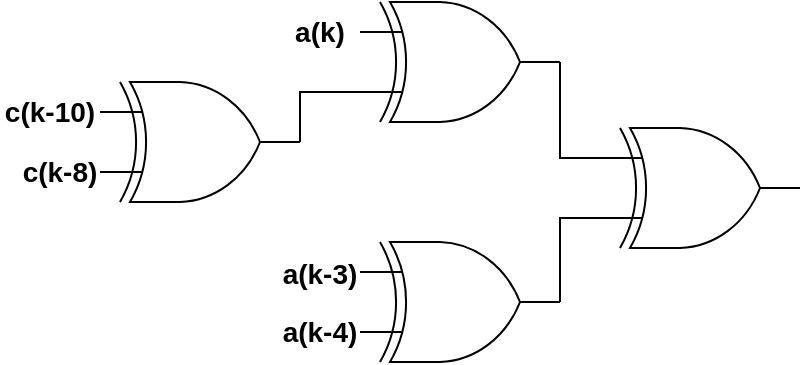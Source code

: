 <mxfile version="16.0.2" type="device"><diagram name="Page-1" id="7e0a89b8-554c-2b80-1dc8-d5c74ca68de4"><mxGraphModel dx="635" dy="403" grid="1" gridSize="10" guides="1" tooltips="1" connect="1" arrows="1" fold="1" page="1" pageScale="1" pageWidth="1100" pageHeight="850" background="#ffffff" math="0" shadow="0"><root><mxCell id="0"/><mxCell id="1" parent="0"/><mxCell id="Tdaj0tnV9FHcMYX5cwT2-1" value="" style="verticalLabelPosition=bottom;shadow=0;dashed=0;align=center;html=1;verticalAlign=top;shape=mxgraph.electrical.logic_gates.logic_gate;operation=xor;" parent="1" vertex="1"><mxGeometry x="370" y="260" width="100" height="60" as="geometry"/></mxCell><mxCell id="Tdaj0tnV9FHcMYX5cwT2-2" value="" style="verticalLabelPosition=bottom;shadow=0;dashed=0;align=center;html=1;verticalAlign=top;shape=mxgraph.electrical.logic_gates.logic_gate;operation=xor;" parent="1" vertex="1"><mxGeometry x="240" y="180" width="100" height="60" as="geometry"/></mxCell><mxCell id="Tdaj0tnV9FHcMYX5cwT2-3" value="" style="verticalLabelPosition=bottom;shadow=0;dashed=0;align=center;html=1;verticalAlign=top;shape=mxgraph.electrical.logic_gates.logic_gate;operation=xor;" parent="1" vertex="1"><mxGeometry x="370" y="140" width="100" height="60" as="geometry"/></mxCell><mxCell id="Tdaj0tnV9FHcMYX5cwT2-4" value="" style="verticalLabelPosition=bottom;shadow=0;dashed=0;align=center;html=1;verticalAlign=top;shape=mxgraph.electrical.logic_gates.logic_gate;operation=xor;" parent="1" vertex="1"><mxGeometry x="490" y="203" width="100" height="60" as="geometry"/></mxCell><mxCell id="Tdaj0tnV9FHcMYX5cwT2-7" value="" style="endArrow=none;html=1;strokeColor=#000000;fillColor=#000000;entryX=1;entryY=0.5;entryDx=0;entryDy=0;entryPerimeter=0;exitX=0;exitY=0.75;exitDx=0;exitDy=0;exitPerimeter=0;rounded=0;" parent="1" source="Tdaj0tnV9FHcMYX5cwT2-3" target="Tdaj0tnV9FHcMYX5cwT2-2" edge="1"><mxGeometry width="50" height="50" relative="1" as="geometry"><mxPoint x="240" y="310" as="sourcePoint"/><mxPoint x="290" y="260" as="targetPoint"/><Array as="points"><mxPoint x="340" y="185"/></Array></mxGeometry></mxCell><mxCell id="Tdaj0tnV9FHcMYX5cwT2-8" value="" style="endArrow=none;html=1;strokeColor=#000000;fillColor=#000000;entryX=1;entryY=0.5;entryDx=0;entryDy=0;entryPerimeter=0;exitX=0;exitY=0.25;exitDx=0;exitDy=0;exitPerimeter=0;rounded=0;" parent="1" source="Tdaj0tnV9FHcMYX5cwT2-4" target="Tdaj0tnV9FHcMYX5cwT2-3" edge="1"><mxGeometry width="50" height="50" relative="1" as="geometry"><mxPoint x="440" y="300" as="sourcePoint"/><mxPoint x="490" y="250" as="targetPoint"/><Array as="points"><mxPoint x="470" y="218"/></Array></mxGeometry></mxCell><mxCell id="Tdaj0tnV9FHcMYX5cwT2-9" value="c(k-8)" style="text;html=1;strokeColor=none;fillColor=none;align=center;verticalAlign=middle;whiteSpace=wrap;rounded=0;fontStyle=1;fontSize=14;" parent="1" vertex="1"><mxGeometry x="200" y="215" width="40" height="20" as="geometry"/></mxCell><mxCell id="Tdaj0tnV9FHcMYX5cwT2-10" value="c(k-10)" style="text;html=1;strokeColor=none;fillColor=none;align=center;verticalAlign=middle;whiteSpace=wrap;rounded=0;fontStyle=1;fontSize=14;" parent="1" vertex="1"><mxGeometry x="190" y="186" width="50" height="17" as="geometry"/></mxCell><mxCell id="Tdaj0tnV9FHcMYX5cwT2-11" value="a(k-3)" style="text;html=1;strokeColor=none;fillColor=none;align=center;verticalAlign=middle;whiteSpace=wrap;rounded=0;fontStyle=1;fontSize=14;" parent="1" vertex="1"><mxGeometry x="330" y="266" width="40" height="20" as="geometry"/></mxCell><mxCell id="Tdaj0tnV9FHcMYX5cwT2-12" value="a(k)" style="text;html=1;strokeColor=none;fillColor=none;align=center;verticalAlign=middle;whiteSpace=wrap;rounded=0;fontStyle=1;fontSize=14;" parent="1" vertex="1"><mxGeometry x="330" y="145" width="40" height="20" as="geometry"/></mxCell><mxCell id="Tdaj0tnV9FHcMYX5cwT2-13" value="a(k-4)" style="text;html=1;strokeColor=none;fillColor=none;align=center;verticalAlign=middle;whiteSpace=wrap;rounded=0;fontStyle=1;fontSize=14;" parent="1" vertex="1"><mxGeometry x="330" y="295" width="40" height="20" as="geometry"/></mxCell><mxCell id="smu0ESyFMcLYIU8NsaFF-1" value="" style="endArrow=none;html=1;rounded=0;fontSize=14;exitX=1;exitY=0.5;exitDx=0;exitDy=0;exitPerimeter=0;entryX=0;entryY=0.75;entryDx=0;entryDy=0;entryPerimeter=0;" edge="1" parent="1" source="Tdaj0tnV9FHcMYX5cwT2-1" target="Tdaj0tnV9FHcMYX5cwT2-4"><mxGeometry width="50" height="50" relative="1" as="geometry"><mxPoint x="330" y="300" as="sourcePoint"/><mxPoint x="380" y="250" as="targetPoint"/><Array as="points"><mxPoint x="470" y="248"/></Array></mxGeometry></mxCell></root></mxGraphModel></diagram></mxfile>